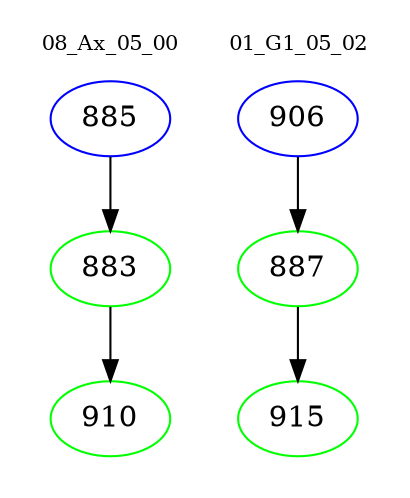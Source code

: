 digraph{
subgraph cluster_0 {
color = white
label = "08_Ax_05_00";
fontsize=10;
T0_885 [label="885", color="blue"]
T0_885 -> T0_883 [color="black"]
T0_883 [label="883", color="green"]
T0_883 -> T0_910 [color="black"]
T0_910 [label="910", color="green"]
}
subgraph cluster_1 {
color = white
label = "01_G1_05_02";
fontsize=10;
T1_906 [label="906", color="blue"]
T1_906 -> T1_887 [color="black"]
T1_887 [label="887", color="green"]
T1_887 -> T1_915 [color="black"]
T1_915 [label="915", color="green"]
}
}
